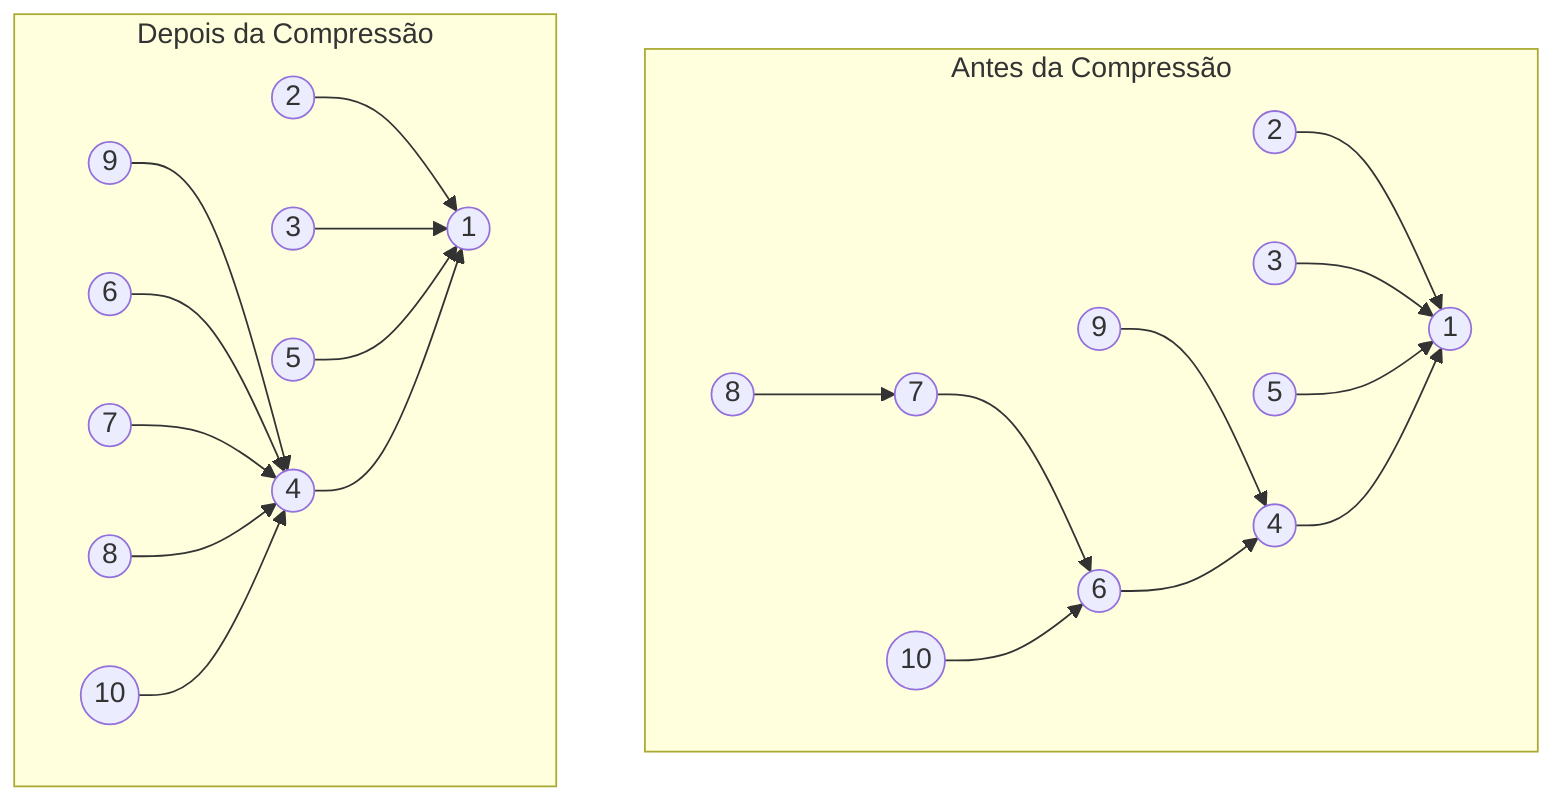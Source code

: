 graph TD
    subgraph "Antes da Compressão"
        1a((1))
        2a((2))
        3a((3))
        4a((4))
        5a((5))
        6a((6))
        7a((7))
        8a((8))
        9a((9))
        10a((10))

        2a --> 1a
        3a --> 1a
        5a --> 1a
        4a --> 1a
        9a --> 4a
        6a --> 4a
        7a --> 6a
        8a --> 7a
        10a --> 6a
    end

    subgraph "Depois da Compressão"
        1b((1))
        2b((2))
        3b((3))
        4b((4))
        5b((5))
        6b((6))
        7b((7))
        8b((8))
        9b((9))
        10b((10))

        2b --> 1b
        3b --> 1b
        5b --> 1b
        4b --> 1b
        9b --> 4b
        6b --> 4b
        7b --> 4b
        8b --> 4b
        10b --> 4b
    end